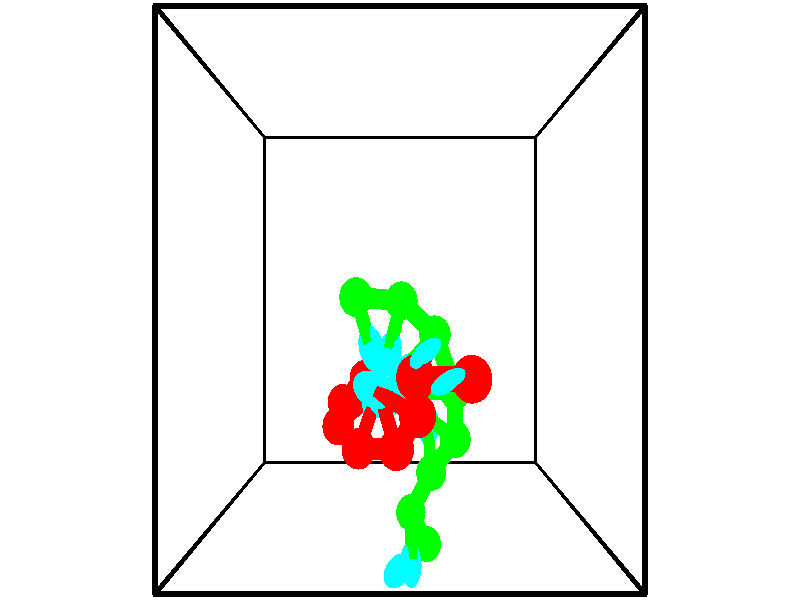 // switches for output
#declare DRAW_BASES = 1; // possible values are 0, 1; only relevant for DNA ribbons
#declare DRAW_BASES_TYPE = 3; // possible values are 1, 2, 3; only relevant for DNA ribbons
#declare DRAW_FOG = 0; // set to 1 to enable fog

#include "colors.inc"

#include "transforms.inc"
background { rgb <1, 1, 1>}

#default {
   normal{
       ripples 0.25
       frequency 0.20
       turbulence 0.2
       lambda 5
   }
	finish {
		phong 0.1
		phong_size 40.
	}
}

// original window dimensions: 1024x640


// camera settings

camera {
	sky <-0, 1, 0>
	up <-0, 1, 0>
	right 1.6 * <1, 0, 0>
	location <2.5, 2.5, 11.1562>
	look_at <2.5, 2.5, 2.5>
	direction <0, 0, -8.6562>
	angle 67.0682
}


# declare cpy_camera_pos = <2.5, 2.5, 11.1562>;
# if (DRAW_FOG = 1)
fog {
	fog_type 2
	up vnormalize(cpy_camera_pos)
	color rgbt<1,1,1,0.3>
	distance 1e-5
	fog_alt 3e-3
	fog_offset 4
}
# end


// LIGHTS

# declare lum = 6;
global_settings {
	ambient_light rgb lum * <0.05, 0.05, 0.05>
	max_trace_level 15
}# declare cpy_direct_light_amount = 0.25;
light_source
{	1000 * <-1, -1, 1>,
	rgb lum * cpy_direct_light_amount
	parallel
}

light_source
{	1000 * <1, 1, -1>,
	rgb lum * cpy_direct_light_amount
	parallel
}

// strand 0

// nucleotide -1

// particle -1
sphere {
	<3.391012, 1.682645, 3.678546> 0.250000
	pigment { color rgbt <1,0,0,0> }
	no_shadow
}
cylinder {
	<3.196106, 1.705643, 4.027090>,  <3.079162, 1.719441, 4.236216>, 0.100000
	pigment { color rgbt <1,0,0,0> }
	no_shadow
}
cylinder {
	<3.196106, 1.705643, 4.027090>,  <3.391012, 1.682645, 3.678546>, 0.100000
	pigment { color rgbt <1,0,0,0> }
	no_shadow
}

// particle -1
sphere {
	<3.196106, 1.705643, 4.027090> 0.100000
	pigment { color rgbt <1,0,0,0> }
	no_shadow
}
sphere {
	0, 1
	scale<0.080000,0.200000,0.300000>
	matrix <-0.506945, 0.793853, -0.335865,
		-0.711041, -0.605386, -0.357670,
		-0.487265, 0.057495, 0.871359,
		3.049926, 1.722891, 4.288497>
	pigment { color rgbt <0,1,1,0> }
	no_shadow
}
cylinder {
	<2.700447, 1.673227, 3.451684>,  <3.391012, 1.682645, 3.678546>, 0.130000
	pigment { color rgbt <1,0,0,0> }
	no_shadow
}

// nucleotide -1

// particle -1
sphere {
	<2.700447, 1.673227, 3.451684> 0.250000
	pigment { color rgbt <1,0,0,0> }
	no_shadow
}
cylinder {
	<2.755516, 1.846474, 3.807989>,  <2.788557, 1.950421, 4.021772>, 0.100000
	pigment { color rgbt <1,0,0,0> }
	no_shadow
}
cylinder {
	<2.755516, 1.846474, 3.807989>,  <2.700447, 1.673227, 3.451684>, 0.100000
	pigment { color rgbt <1,0,0,0> }
	no_shadow
}

// particle -1
sphere {
	<2.755516, 1.846474, 3.807989> 0.100000
	pigment { color rgbt <1,0,0,0> }
	no_shadow
}
sphere {
	0, 1
	scale<0.080000,0.200000,0.300000>
	matrix <-0.463809, 0.822822, -0.328397,
		-0.875173, -0.367933, 0.314162,
		0.137672, 0.433116, 0.890762,
		2.796818, 1.976408, 4.075218>
	pigment { color rgbt <0,1,1,0> }
	no_shadow
}
cylinder {
	<2.736349, 1.202781, 3.036379>,  <2.700447, 1.673227, 3.451684>, 0.130000
	pigment { color rgbt <1,0,0,0> }
	no_shadow
}

// nucleotide -1

// particle -1
sphere {
	<2.736349, 1.202781, 3.036379> 0.250000
	pigment { color rgbt <1,0,0,0> }
	no_shadow
}
cylinder {
	<2.386024, 1.354568, 2.917076>,  <2.175830, 1.445641, 2.845494>, 0.100000
	pigment { color rgbt <1,0,0,0> }
	no_shadow
}
cylinder {
	<2.386024, 1.354568, 2.917076>,  <2.736349, 1.202781, 3.036379>, 0.100000
	pigment { color rgbt <1,0,0,0> }
	no_shadow
}

// particle -1
sphere {
	<2.386024, 1.354568, 2.917076> 0.100000
	pigment { color rgbt <1,0,0,0> }
	no_shadow
}
sphere {
	0, 1
	scale<0.080000,0.200000,0.300000>
	matrix <0.205969, -0.265020, -0.941988,
		-0.436500, -0.886435, 0.153948,
		-0.875811, 0.379469, -0.298259,
		2.123281, 1.468409, 2.827598>
	pigment { color rgbt <0,1,1,0> }
	no_shadow
}
cylinder {
	<2.448206, 0.741506, 2.624990>,  <2.736349, 1.202781, 3.036379>, 0.130000
	pigment { color rgbt <1,0,0,0> }
	no_shadow
}

// nucleotide -1

// particle -1
sphere {
	<2.448206, 0.741506, 2.624990> 0.250000
	pigment { color rgbt <1,0,0,0> }
	no_shadow
}
cylinder {
	<2.311821, 1.101227, 2.515447>,  <2.229990, 1.317060, 2.449721>, 0.100000
	pigment { color rgbt <1,0,0,0> }
	no_shadow
}
cylinder {
	<2.311821, 1.101227, 2.515447>,  <2.448206, 0.741506, 2.624990>, 0.100000
	pigment { color rgbt <1,0,0,0> }
	no_shadow
}

// particle -1
sphere {
	<2.311821, 1.101227, 2.515447> 0.100000
	pigment { color rgbt <1,0,0,0> }
	no_shadow
}
sphere {
	0, 1
	scale<0.080000,0.200000,0.300000>
	matrix <0.170637, -0.227269, -0.958766,
		-0.924460, -0.373634, -0.075964,
		-0.340964, 0.899303, -0.273857,
		2.209532, 1.371018, 2.433290>
	pigment { color rgbt <0,1,1,0> }
	no_shadow
}
cylinder {
	<1.888818, 0.670229, 2.240812>,  <2.448206, 0.741506, 2.624990>, 0.130000
	pigment { color rgbt <1,0,0,0> }
	no_shadow
}

// nucleotide -1

// particle -1
sphere {
	<1.888818, 0.670229, 2.240812> 0.250000
	pigment { color rgbt <1,0,0,0> }
	no_shadow
}
cylinder {
	<2.034851, 1.023010, 2.121565>,  <2.122471, 1.234679, 2.050018>, 0.100000
	pigment { color rgbt <1,0,0,0> }
	no_shadow
}
cylinder {
	<2.034851, 1.023010, 2.121565>,  <1.888818, 0.670229, 2.240812>, 0.100000
	pigment { color rgbt <1,0,0,0> }
	no_shadow
}

// particle -1
sphere {
	<2.034851, 1.023010, 2.121565> 0.100000
	pigment { color rgbt <1,0,0,0> }
	no_shadow
}
sphere {
	0, 1
	scale<0.080000,0.200000,0.300000>
	matrix <-0.020797, -0.312413, -0.949719,
		-0.930743, 0.352925, -0.095714,
		0.365082, 0.881954, -0.298116,
		2.144376, 1.287596, 2.032131>
	pigment { color rgbt <0,1,1,0> }
	no_shadow
}
cylinder {
	<1.524521, 0.838922, 1.604945>,  <1.888818, 0.670229, 2.240812>, 0.130000
	pigment { color rgbt <1,0,0,0> }
	no_shadow
}

// nucleotide -1

// particle -1
sphere {
	<1.524521, 0.838922, 1.604945> 0.250000
	pigment { color rgbt <1,0,0,0> }
	no_shadow
}
cylinder {
	<1.838615, 1.086472, 1.596945>,  <2.027072, 1.235001, 1.592145>, 0.100000
	pigment { color rgbt <1,0,0,0> }
	no_shadow
}
cylinder {
	<1.838615, 1.086472, 1.596945>,  <1.524521, 0.838922, 1.604945>, 0.100000
	pigment { color rgbt <1,0,0,0> }
	no_shadow
}

// particle -1
sphere {
	<1.838615, 1.086472, 1.596945> 0.100000
	pigment { color rgbt <1,0,0,0> }
	no_shadow
}
sphere {
	0, 1
	scale<0.080000,0.200000,0.300000>
	matrix <0.154238, -0.226777, -0.961656,
		-0.599679, 0.752043, -0.273527,
		0.785236, 0.618873, -0.020000,
		2.074186, 1.272133, 1.590945>
	pigment { color rgbt <0,1,1,0> }
	no_shadow
}
cylinder {
	<1.527739, 1.062546, 0.931195>,  <1.524521, 0.838922, 1.604945>, 0.130000
	pigment { color rgbt <1,0,0,0> }
	no_shadow
}

// nucleotide -1

// particle -1
sphere {
	<1.527739, 1.062546, 0.931195> 0.250000
	pigment { color rgbt <1,0,0,0> }
	no_shadow
}
cylinder {
	<1.906662, 1.128181, 1.041238>,  <2.134016, 1.167563, 1.107264>, 0.100000
	pigment { color rgbt <1,0,0,0> }
	no_shadow
}
cylinder {
	<1.906662, 1.128181, 1.041238>,  <1.527739, 1.062546, 0.931195>, 0.100000
	pigment { color rgbt <1,0,0,0> }
	no_shadow
}

// particle -1
sphere {
	<1.906662, 1.128181, 1.041238> 0.100000
	pigment { color rgbt <1,0,0,0> }
	no_shadow
}
sphere {
	0, 1
	scale<0.080000,0.200000,0.300000>
	matrix <0.315719, -0.333129, -0.888452,
		-0.054139, 0.928493, -0.367382,
		0.947307, 0.164090, 0.275108,
		2.190854, 1.177408, 1.123770>
	pigment { color rgbt <0,1,1,0> }
	no_shadow
}
cylinder {
	<1.853536, 1.351972, 0.340409>,  <1.527739, 1.062546, 0.931195>, 0.130000
	pigment { color rgbt <1,0,0,0> }
	no_shadow
}

// nucleotide -1

// particle -1
sphere {
	<1.853536, 1.351972, 0.340409> 0.250000
	pigment { color rgbt <1,0,0,0> }
	no_shadow
}
cylinder {
	<2.139526, 1.192886, 0.570412>,  <2.311121, 1.097435, 0.708414>, 0.100000
	pigment { color rgbt <1,0,0,0> }
	no_shadow
}
cylinder {
	<2.139526, 1.192886, 0.570412>,  <1.853536, 1.351972, 0.340409>, 0.100000
	pigment { color rgbt <1,0,0,0> }
	no_shadow
}

// particle -1
sphere {
	<2.139526, 1.192886, 0.570412> 0.100000
	pigment { color rgbt <1,0,0,0> }
	no_shadow
}
sphere {
	0, 1
	scale<0.080000,0.200000,0.300000>
	matrix <0.362383, -0.492527, -0.791262,
		0.597903, 0.774106, -0.208020,
		0.714975, -0.397715, 0.575007,
		2.354019, 1.073572, 0.742914>
	pigment { color rgbt <0,1,1,0> }
	no_shadow
}
// strand 1

// nucleotide -1

// particle -1
sphere {
	<2.974198, -1.092591, 0.487379> 0.250000
	pigment { color rgbt <0,1,0,0> }
	no_shadow
}
cylinder {
	<2.685066, -1.227501, 0.728630>,  <2.511587, -1.308447, 0.873381>, 0.100000
	pigment { color rgbt <0,1,0,0> }
	no_shadow
}
cylinder {
	<2.685066, -1.227501, 0.728630>,  <2.974198, -1.092591, 0.487379>, 0.100000
	pigment { color rgbt <0,1,0,0> }
	no_shadow
}

// particle -1
sphere {
	<2.685066, -1.227501, 0.728630> 0.100000
	pigment { color rgbt <0,1,0,0> }
	no_shadow
}
sphere {
	0, 1
	scale<0.080000,0.200000,0.300000>
	matrix <0.476705, 0.388487, 0.788562,
		-0.500269, 0.857510, -0.120030,
		-0.722830, -0.337275, 0.603127,
		2.468217, -1.328683, 0.909568>
	pigment { color rgbt <0,1,1,0> }
	no_shadow
}
cylinder {
	<2.684622, -0.518040, 0.868609>,  <2.974198, -1.092591, 0.487379>, 0.130000
	pigment { color rgbt <0,1,0,0> }
	no_shadow
}

// nucleotide -1

// particle -1
sphere {
	<2.684622, -0.518040, 0.868609> 0.250000
	pigment { color rgbt <0,1,0,0> }
	no_shadow
}
cylinder {
	<2.681747, -0.870102, 1.058462>,  <2.680023, -1.081339, 1.172374>, 0.100000
	pigment { color rgbt <0,1,0,0> }
	no_shadow
}
cylinder {
	<2.681747, -0.870102, 1.058462>,  <2.684622, -0.518040, 0.868609>, 0.100000
	pigment { color rgbt <0,1,0,0> }
	no_shadow
}

// particle -1
sphere {
	<2.681747, -0.870102, 1.058462> 0.100000
	pigment { color rgbt <0,1,0,0> }
	no_shadow
}
sphere {
	0, 1
	scale<0.080000,0.200000,0.300000>
	matrix <0.497102, 0.408698, 0.765412,
		-0.867662, 0.241441, 0.434590,
		-0.007186, -0.880155, 0.474633,
		2.679592, -1.134148, 1.200852>
	pigment { color rgbt <0,1,1,0> }
	no_shadow
}
cylinder {
	<3.024043, 0.080648, 0.995581>,  <2.684622, -0.518040, 0.868609>, 0.130000
	pigment { color rgbt <0,1,0,0> }
	no_shadow
}

// nucleotide -1

// particle -1
sphere {
	<3.024043, 0.080648, 0.995581> 0.250000
	pigment { color rgbt <0,1,0,0> }
	no_shadow
}
cylinder {
	<3.004349, 0.429039, 0.800040>,  <2.992532, 0.638073, 0.682716>, 0.100000
	pigment { color rgbt <0,1,0,0> }
	no_shadow
}
cylinder {
	<3.004349, 0.429039, 0.800040>,  <3.024043, 0.080648, 0.995581>, 0.100000
	pigment { color rgbt <0,1,0,0> }
	no_shadow
}

// particle -1
sphere {
	<3.004349, 0.429039, 0.800040> 0.100000
	pigment { color rgbt <0,1,0,0> }
	no_shadow
}
sphere {
	0, 1
	scale<0.080000,0.200000,0.300000>
	matrix <-0.194163, 0.471761, 0.860083,
		0.979733, 0.137263, 0.145885,
		-0.049235, 0.870977, -0.488851,
		2.989578, 0.690332, 0.653385>
	pigment { color rgbt <0,1,1,0> }
	no_shadow
}
cylinder {
	<3.393683, 0.622246, 1.377342>,  <3.024043, 0.080648, 0.995581>, 0.130000
	pigment { color rgbt <0,1,0,0> }
	no_shadow
}

// nucleotide -1

// particle -1
sphere {
	<3.393683, 0.622246, 1.377342> 0.250000
	pigment { color rgbt <0,1,0,0> }
	no_shadow
}
cylinder {
	<3.081978, 0.804466, 1.205193>,  <2.894955, 0.913799, 1.101903>, 0.100000
	pigment { color rgbt <0,1,0,0> }
	no_shadow
}
cylinder {
	<3.081978, 0.804466, 1.205193>,  <3.393683, 0.622246, 1.377342>, 0.100000
	pigment { color rgbt <0,1,0,0> }
	no_shadow
}

// particle -1
sphere {
	<3.081978, 0.804466, 1.205193> 0.100000
	pigment { color rgbt <0,1,0,0> }
	no_shadow
}
sphere {
	0, 1
	scale<0.080000,0.200000,0.300000>
	matrix <-0.188421, 0.484651, 0.854173,
		0.597701, 0.746717, -0.291835,
		-0.779263, 0.455552, -0.430374,
		2.848199, 0.941132, 1.076081>
	pigment { color rgbt <0,1,1,0> }
	no_shadow
}
cylinder {
	<3.375268, 1.300892, 1.590046>,  <3.393683, 0.622246, 1.377342>, 0.130000
	pigment { color rgbt <0,1,0,0> }
	no_shadow
}

// nucleotide -1

// particle -1
sphere {
	<3.375268, 1.300892, 1.590046> 0.250000
	pigment { color rgbt <0,1,0,0> }
	no_shadow
}
cylinder {
	<2.998428, 1.259781, 1.462368>,  <2.772325, 1.235114, 1.385760>, 0.100000
	pigment { color rgbt <0,1,0,0> }
	no_shadow
}
cylinder {
	<2.998428, 1.259781, 1.462368>,  <3.375268, 1.300892, 1.590046>, 0.100000
	pigment { color rgbt <0,1,0,0> }
	no_shadow
}

// particle -1
sphere {
	<2.998428, 1.259781, 1.462368> 0.100000
	pigment { color rgbt <0,1,0,0> }
	no_shadow
}
sphere {
	0, 1
	scale<0.080000,0.200000,0.300000>
	matrix <-0.320422, 0.556614, 0.766493,
		0.098891, 0.824390, -0.557317,
		-0.942099, -0.102777, -0.319196,
		2.715799, 1.228948, 1.366609>
	pigment { color rgbt <0,1,1,0> }
	no_shadow
}
cylinder {
	<3.055203, 2.045369, 1.543285>,  <3.375268, 1.300892, 1.590046>, 0.130000
	pigment { color rgbt <0,1,0,0> }
	no_shadow
}

// nucleotide -1

// particle -1
sphere {
	<3.055203, 2.045369, 1.543285> 0.250000
	pigment { color rgbt <0,1,0,0> }
	no_shadow
}
cylinder {
	<2.768204, 1.771538, 1.594739>,  <2.596004, 1.607239, 1.625611>, 0.100000
	pigment { color rgbt <0,1,0,0> }
	no_shadow
}
cylinder {
	<2.768204, 1.771538, 1.594739>,  <3.055203, 2.045369, 1.543285>, 0.100000
	pigment { color rgbt <0,1,0,0> }
	no_shadow
}

// particle -1
sphere {
	<2.768204, 1.771538, 1.594739> 0.100000
	pigment { color rgbt <0,1,0,0> }
	no_shadow
}
sphere {
	0, 1
	scale<0.080000,0.200000,0.300000>
	matrix <-0.374699, 0.535000, 0.757216,
		-0.587193, 0.495103, -0.640373,
		-0.717499, -0.684579, 0.128634,
		2.552954, 1.566164, 1.633329>
	pigment { color rgbt <0,1,1,0> }
	no_shadow
}
cylinder {
	<2.520208, 2.488267, 1.869007>,  <3.055203, 2.045369, 1.543285>, 0.130000
	pigment { color rgbt <0,1,0,0> }
	no_shadow
}

// nucleotide -1

// particle -1
sphere {
	<2.520208, 2.488267, 1.869007> 0.250000
	pigment { color rgbt <0,1,0,0> }
	no_shadow
}
cylinder {
	<2.410553, 2.104912, 1.900860>,  <2.344760, 1.874899, 1.919972>, 0.100000
	pigment { color rgbt <0,1,0,0> }
	no_shadow
}
cylinder {
	<2.410553, 2.104912, 1.900860>,  <2.520208, 2.488267, 1.869007>, 0.100000
	pigment { color rgbt <0,1,0,0> }
	no_shadow
}

// particle -1
sphere {
	<2.410553, 2.104912, 1.900860> 0.100000
	pigment { color rgbt <0,1,0,0> }
	no_shadow
}
sphere {
	0, 1
	scale<0.080000,0.200000,0.300000>
	matrix <-0.416867, 0.193044, 0.888232,
		-0.866643, 0.210301, -0.452441,
		-0.274137, -0.958388, 0.079633,
		2.328312, 1.817395, 1.924750>
	pigment { color rgbt <0,1,1,0> }
	no_shadow
}
cylinder {
	<1.836901, 2.536348, 2.070818>,  <2.520208, 2.488267, 1.869007>, 0.130000
	pigment { color rgbt <0,1,0,0> }
	no_shadow
}

// nucleotide -1

// particle -1
sphere {
	<1.836901, 2.536348, 2.070818> 0.250000
	pigment { color rgbt <0,1,0,0> }
	no_shadow
}
cylinder {
	<1.974396, 2.179665, 2.188599>,  <2.056893, 1.965655, 2.259267>, 0.100000
	pigment { color rgbt <0,1,0,0> }
	no_shadow
}
cylinder {
	<1.974396, 2.179665, 2.188599>,  <1.836901, 2.536348, 2.070818>, 0.100000
	pigment { color rgbt <0,1,0,0> }
	no_shadow
}

// particle -1
sphere {
	<1.974396, 2.179665, 2.188599> 0.100000
	pigment { color rgbt <0,1,0,0> }
	no_shadow
}
sphere {
	0, 1
	scale<0.080000,0.200000,0.300000>
	matrix <-0.466671, 0.109892, 0.877577,
		-0.814901, -0.439068, -0.378360,
		0.343737, -0.891708, 0.294452,
		2.077517, 1.912152, 2.276935>
	pigment { color rgbt <0,1,1,0> }
	no_shadow
}
// box output
cylinder {
	<0.000000, 0.000000, 0.000000>,  <5.000000, 0.000000, 0.000000>, 0.025000
	pigment { color rgbt <0,0,0,0> }
	no_shadow
}
cylinder {
	<0.000000, 0.000000, 0.000000>,  <0.000000, 5.000000, 0.000000>, 0.025000
	pigment { color rgbt <0,0,0,0> }
	no_shadow
}
cylinder {
	<0.000000, 0.000000, 0.000000>,  <0.000000, 0.000000, 5.000000>, 0.025000
	pigment { color rgbt <0,0,0,0> }
	no_shadow
}
cylinder {
	<5.000000, 5.000000, 5.000000>,  <0.000000, 5.000000, 5.000000>, 0.025000
	pigment { color rgbt <0,0,0,0> }
	no_shadow
}
cylinder {
	<5.000000, 5.000000, 5.000000>,  <5.000000, 0.000000, 5.000000>, 0.025000
	pigment { color rgbt <0,0,0,0> }
	no_shadow
}
cylinder {
	<5.000000, 5.000000, 5.000000>,  <5.000000, 5.000000, 0.000000>, 0.025000
	pigment { color rgbt <0,0,0,0> }
	no_shadow
}
cylinder {
	<0.000000, 0.000000, 5.000000>,  <0.000000, 5.000000, 5.000000>, 0.025000
	pigment { color rgbt <0,0,0,0> }
	no_shadow
}
cylinder {
	<0.000000, 0.000000, 5.000000>,  <5.000000, 0.000000, 5.000000>, 0.025000
	pigment { color rgbt <0,0,0,0> }
	no_shadow
}
cylinder {
	<5.000000, 5.000000, 0.000000>,  <0.000000, 5.000000, 0.000000>, 0.025000
	pigment { color rgbt <0,0,0,0> }
	no_shadow
}
cylinder {
	<5.000000, 5.000000, 0.000000>,  <5.000000, 0.000000, 0.000000>, 0.025000
	pigment { color rgbt <0,0,0,0> }
	no_shadow
}
cylinder {
	<5.000000, 0.000000, 5.000000>,  <5.000000, 0.000000, 0.000000>, 0.025000
	pigment { color rgbt <0,0,0,0> }
	no_shadow
}
cylinder {
	<0.000000, 5.000000, 0.000000>,  <0.000000, 5.000000, 5.000000>, 0.025000
	pigment { color rgbt <0,0,0,0> }
	no_shadow
}
// end of box output
